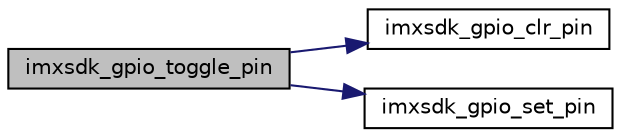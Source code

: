 digraph "imxsdk_gpio_toggle_pin"
{
  edge [fontname="Helvetica",fontsize="10",labelfontname="Helvetica",labelfontsize="10"];
  node [fontname="Helvetica",fontsize="10",shape=record];
  rankdir="LR";
  Node24 [label="imxsdk_gpio_toggle_pin",height=0.2,width=0.4,color="black", fillcolor="grey75", style="filled", fontcolor="black"];
  Node24 -> Node25 [color="midnightblue",fontsize="10",style="solid",fontname="Helvetica"];
  Node25 [label="imxsdk_gpio_clr_pin",height=0.2,width=0.4,color="black", fillcolor="white", style="filled",URL="$i_8mx_2gpio__driver_8c.html#a74d805ac14e9b35e4160e76c92db76c9"];
  Node24 -> Node26 [color="midnightblue",fontsize="10",style="solid",fontname="Helvetica"];
  Node26 [label="imxsdk_gpio_set_pin",height=0.2,width=0.4,color="black", fillcolor="white", style="filled",URL="$i_8mx_2gpio__driver_8c.html#aa60b4d1c95f03d5c0594b96f7e409ea9"];
}
